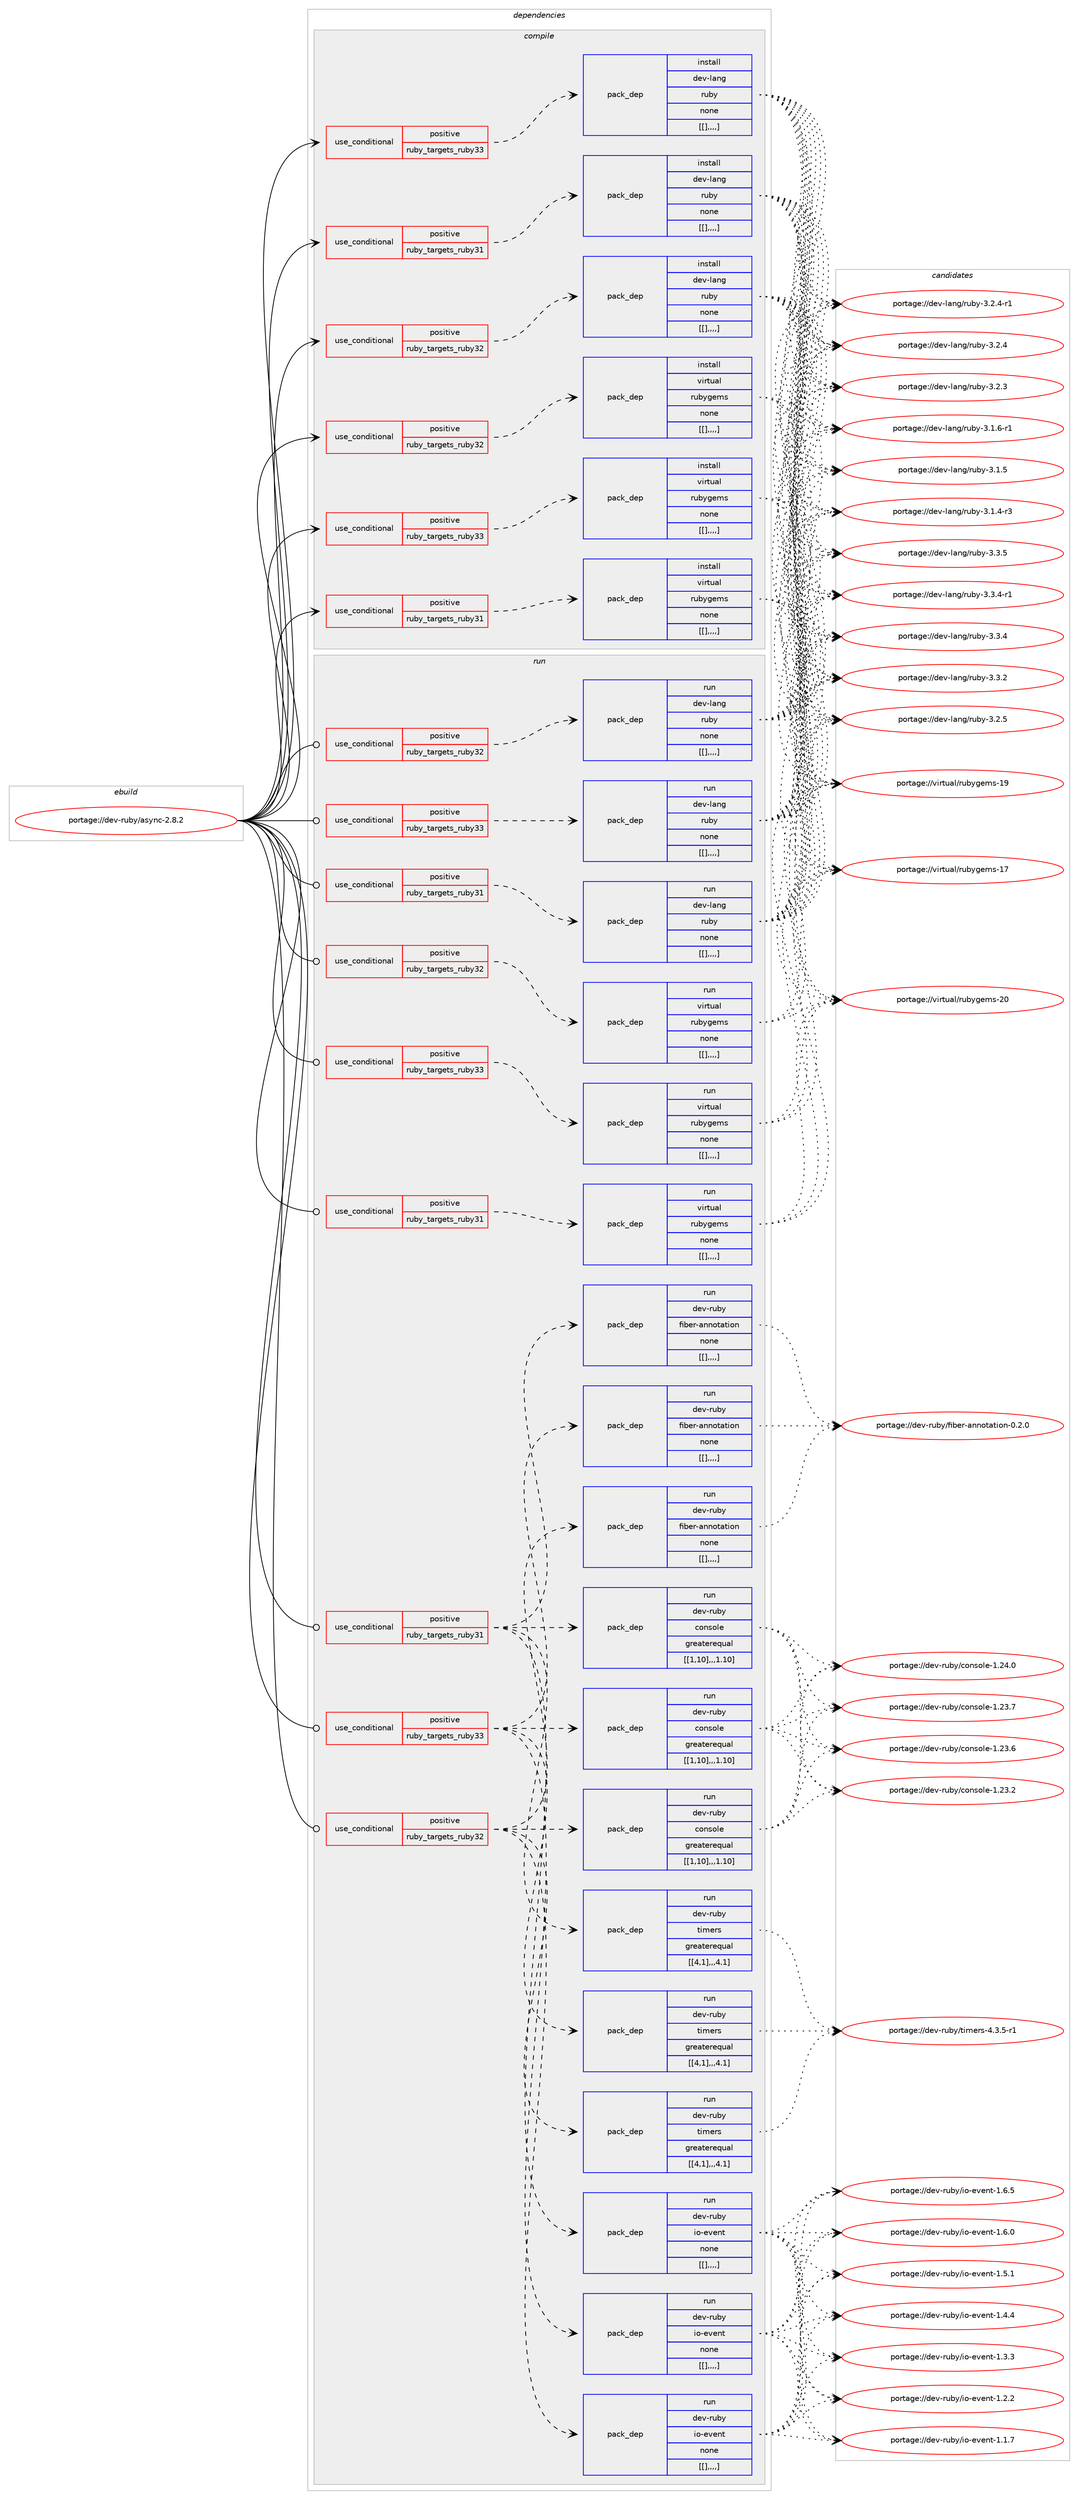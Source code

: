 digraph prolog {

# *************
# Graph options
# *************

newrank=true;
concentrate=true;
compound=true;
graph [rankdir=LR,fontname=Helvetica,fontsize=10,ranksep=1.5];#, ranksep=2.5, nodesep=0.2];
edge  [arrowhead=vee];
node  [fontname=Helvetica,fontsize=10];

# **********
# The ebuild
# **********

subgraph cluster_leftcol {
color=gray;
label=<<i>ebuild</i>>;
id [label="portage://dev-ruby/async-2.8.2", color=red, width=4, href="../dev-ruby/async-2.8.2.svg"];
}

# ****************
# The dependencies
# ****************

subgraph cluster_midcol {
color=gray;
label=<<i>dependencies</i>>;
subgraph cluster_compile {
fillcolor="#eeeeee";
style=filled;
label=<<i>compile</i>>;
subgraph cond45538 {
dependency179010 [label=<<TABLE BORDER="0" CELLBORDER="1" CELLSPACING="0" CELLPADDING="4"><TR><TD ROWSPAN="3" CELLPADDING="10">use_conditional</TD></TR><TR><TD>positive</TD></TR><TR><TD>ruby_targets_ruby31</TD></TR></TABLE>>, shape=none, color=red];
subgraph pack132188 {
dependency179011 [label=<<TABLE BORDER="0" CELLBORDER="1" CELLSPACING="0" CELLPADDING="4" WIDTH="220"><TR><TD ROWSPAN="6" CELLPADDING="30">pack_dep</TD></TR><TR><TD WIDTH="110">install</TD></TR><TR><TD>dev-lang</TD></TR><TR><TD>ruby</TD></TR><TR><TD>none</TD></TR><TR><TD>[[],,,,]</TD></TR></TABLE>>, shape=none, color=blue];
}
dependency179010:e -> dependency179011:w [weight=20,style="dashed",arrowhead="vee"];
}
id:e -> dependency179010:w [weight=20,style="solid",arrowhead="vee"];
subgraph cond45539 {
dependency179012 [label=<<TABLE BORDER="0" CELLBORDER="1" CELLSPACING="0" CELLPADDING="4"><TR><TD ROWSPAN="3" CELLPADDING="10">use_conditional</TD></TR><TR><TD>positive</TD></TR><TR><TD>ruby_targets_ruby31</TD></TR></TABLE>>, shape=none, color=red];
subgraph pack132189 {
dependency179013 [label=<<TABLE BORDER="0" CELLBORDER="1" CELLSPACING="0" CELLPADDING="4" WIDTH="220"><TR><TD ROWSPAN="6" CELLPADDING="30">pack_dep</TD></TR><TR><TD WIDTH="110">install</TD></TR><TR><TD>virtual</TD></TR><TR><TD>rubygems</TD></TR><TR><TD>none</TD></TR><TR><TD>[[],,,,]</TD></TR></TABLE>>, shape=none, color=blue];
}
dependency179012:e -> dependency179013:w [weight=20,style="dashed",arrowhead="vee"];
}
id:e -> dependency179012:w [weight=20,style="solid",arrowhead="vee"];
subgraph cond45540 {
dependency179014 [label=<<TABLE BORDER="0" CELLBORDER="1" CELLSPACING="0" CELLPADDING="4"><TR><TD ROWSPAN="3" CELLPADDING="10">use_conditional</TD></TR><TR><TD>positive</TD></TR><TR><TD>ruby_targets_ruby32</TD></TR></TABLE>>, shape=none, color=red];
subgraph pack132190 {
dependency179015 [label=<<TABLE BORDER="0" CELLBORDER="1" CELLSPACING="0" CELLPADDING="4" WIDTH="220"><TR><TD ROWSPAN="6" CELLPADDING="30">pack_dep</TD></TR><TR><TD WIDTH="110">install</TD></TR><TR><TD>dev-lang</TD></TR><TR><TD>ruby</TD></TR><TR><TD>none</TD></TR><TR><TD>[[],,,,]</TD></TR></TABLE>>, shape=none, color=blue];
}
dependency179014:e -> dependency179015:w [weight=20,style="dashed",arrowhead="vee"];
}
id:e -> dependency179014:w [weight=20,style="solid",arrowhead="vee"];
subgraph cond45541 {
dependency179016 [label=<<TABLE BORDER="0" CELLBORDER="1" CELLSPACING="0" CELLPADDING="4"><TR><TD ROWSPAN="3" CELLPADDING="10">use_conditional</TD></TR><TR><TD>positive</TD></TR><TR><TD>ruby_targets_ruby32</TD></TR></TABLE>>, shape=none, color=red];
subgraph pack132191 {
dependency179017 [label=<<TABLE BORDER="0" CELLBORDER="1" CELLSPACING="0" CELLPADDING="4" WIDTH="220"><TR><TD ROWSPAN="6" CELLPADDING="30">pack_dep</TD></TR><TR><TD WIDTH="110">install</TD></TR><TR><TD>virtual</TD></TR><TR><TD>rubygems</TD></TR><TR><TD>none</TD></TR><TR><TD>[[],,,,]</TD></TR></TABLE>>, shape=none, color=blue];
}
dependency179016:e -> dependency179017:w [weight=20,style="dashed",arrowhead="vee"];
}
id:e -> dependency179016:w [weight=20,style="solid",arrowhead="vee"];
subgraph cond45542 {
dependency179018 [label=<<TABLE BORDER="0" CELLBORDER="1" CELLSPACING="0" CELLPADDING="4"><TR><TD ROWSPAN="3" CELLPADDING="10">use_conditional</TD></TR><TR><TD>positive</TD></TR><TR><TD>ruby_targets_ruby33</TD></TR></TABLE>>, shape=none, color=red];
subgraph pack132192 {
dependency179019 [label=<<TABLE BORDER="0" CELLBORDER="1" CELLSPACING="0" CELLPADDING="4" WIDTH="220"><TR><TD ROWSPAN="6" CELLPADDING="30">pack_dep</TD></TR><TR><TD WIDTH="110">install</TD></TR><TR><TD>dev-lang</TD></TR><TR><TD>ruby</TD></TR><TR><TD>none</TD></TR><TR><TD>[[],,,,]</TD></TR></TABLE>>, shape=none, color=blue];
}
dependency179018:e -> dependency179019:w [weight=20,style="dashed",arrowhead="vee"];
}
id:e -> dependency179018:w [weight=20,style="solid",arrowhead="vee"];
subgraph cond45543 {
dependency179020 [label=<<TABLE BORDER="0" CELLBORDER="1" CELLSPACING="0" CELLPADDING="4"><TR><TD ROWSPAN="3" CELLPADDING="10">use_conditional</TD></TR><TR><TD>positive</TD></TR><TR><TD>ruby_targets_ruby33</TD></TR></TABLE>>, shape=none, color=red];
subgraph pack132193 {
dependency179021 [label=<<TABLE BORDER="0" CELLBORDER="1" CELLSPACING="0" CELLPADDING="4" WIDTH="220"><TR><TD ROWSPAN="6" CELLPADDING="30">pack_dep</TD></TR><TR><TD WIDTH="110">install</TD></TR><TR><TD>virtual</TD></TR><TR><TD>rubygems</TD></TR><TR><TD>none</TD></TR><TR><TD>[[],,,,]</TD></TR></TABLE>>, shape=none, color=blue];
}
dependency179020:e -> dependency179021:w [weight=20,style="dashed",arrowhead="vee"];
}
id:e -> dependency179020:w [weight=20,style="solid",arrowhead="vee"];
}
subgraph cluster_compileandrun {
fillcolor="#eeeeee";
style=filled;
label=<<i>compile and run</i>>;
}
subgraph cluster_run {
fillcolor="#eeeeee";
style=filled;
label=<<i>run</i>>;
subgraph cond45544 {
dependency179022 [label=<<TABLE BORDER="0" CELLBORDER="1" CELLSPACING="0" CELLPADDING="4"><TR><TD ROWSPAN="3" CELLPADDING="10">use_conditional</TD></TR><TR><TD>positive</TD></TR><TR><TD>ruby_targets_ruby31</TD></TR></TABLE>>, shape=none, color=red];
subgraph pack132194 {
dependency179023 [label=<<TABLE BORDER="0" CELLBORDER="1" CELLSPACING="0" CELLPADDING="4" WIDTH="220"><TR><TD ROWSPAN="6" CELLPADDING="30">pack_dep</TD></TR><TR><TD WIDTH="110">run</TD></TR><TR><TD>dev-lang</TD></TR><TR><TD>ruby</TD></TR><TR><TD>none</TD></TR><TR><TD>[[],,,,]</TD></TR></TABLE>>, shape=none, color=blue];
}
dependency179022:e -> dependency179023:w [weight=20,style="dashed",arrowhead="vee"];
}
id:e -> dependency179022:w [weight=20,style="solid",arrowhead="odot"];
subgraph cond45545 {
dependency179024 [label=<<TABLE BORDER="0" CELLBORDER="1" CELLSPACING="0" CELLPADDING="4"><TR><TD ROWSPAN="3" CELLPADDING="10">use_conditional</TD></TR><TR><TD>positive</TD></TR><TR><TD>ruby_targets_ruby31</TD></TR></TABLE>>, shape=none, color=red];
subgraph pack132195 {
dependency179025 [label=<<TABLE BORDER="0" CELLBORDER="1" CELLSPACING="0" CELLPADDING="4" WIDTH="220"><TR><TD ROWSPAN="6" CELLPADDING="30">pack_dep</TD></TR><TR><TD WIDTH="110">run</TD></TR><TR><TD>dev-ruby</TD></TR><TR><TD>console</TD></TR><TR><TD>greaterequal</TD></TR><TR><TD>[[1,10],,,1.10]</TD></TR></TABLE>>, shape=none, color=blue];
}
dependency179024:e -> dependency179025:w [weight=20,style="dashed",arrowhead="vee"];
subgraph pack132196 {
dependency179026 [label=<<TABLE BORDER="0" CELLBORDER="1" CELLSPACING="0" CELLPADDING="4" WIDTH="220"><TR><TD ROWSPAN="6" CELLPADDING="30">pack_dep</TD></TR><TR><TD WIDTH="110">run</TD></TR><TR><TD>dev-ruby</TD></TR><TR><TD>fiber-annotation</TD></TR><TR><TD>none</TD></TR><TR><TD>[[],,,,]</TD></TR></TABLE>>, shape=none, color=blue];
}
dependency179024:e -> dependency179026:w [weight=20,style="dashed",arrowhead="vee"];
subgraph pack132197 {
dependency179027 [label=<<TABLE BORDER="0" CELLBORDER="1" CELLSPACING="0" CELLPADDING="4" WIDTH="220"><TR><TD ROWSPAN="6" CELLPADDING="30">pack_dep</TD></TR><TR><TD WIDTH="110">run</TD></TR><TR><TD>dev-ruby</TD></TR><TR><TD>io-event</TD></TR><TR><TD>none</TD></TR><TR><TD>[[],,,,]</TD></TR></TABLE>>, shape=none, color=blue];
}
dependency179024:e -> dependency179027:w [weight=20,style="dashed",arrowhead="vee"];
subgraph pack132198 {
dependency179028 [label=<<TABLE BORDER="0" CELLBORDER="1" CELLSPACING="0" CELLPADDING="4" WIDTH="220"><TR><TD ROWSPAN="6" CELLPADDING="30">pack_dep</TD></TR><TR><TD WIDTH="110">run</TD></TR><TR><TD>dev-ruby</TD></TR><TR><TD>timers</TD></TR><TR><TD>greaterequal</TD></TR><TR><TD>[[4,1],,,4.1]</TD></TR></TABLE>>, shape=none, color=blue];
}
dependency179024:e -> dependency179028:w [weight=20,style="dashed",arrowhead="vee"];
}
id:e -> dependency179024:w [weight=20,style="solid",arrowhead="odot"];
subgraph cond45546 {
dependency179029 [label=<<TABLE BORDER="0" CELLBORDER="1" CELLSPACING="0" CELLPADDING="4"><TR><TD ROWSPAN="3" CELLPADDING="10">use_conditional</TD></TR><TR><TD>positive</TD></TR><TR><TD>ruby_targets_ruby31</TD></TR></TABLE>>, shape=none, color=red];
subgraph pack132199 {
dependency179030 [label=<<TABLE BORDER="0" CELLBORDER="1" CELLSPACING="0" CELLPADDING="4" WIDTH="220"><TR><TD ROWSPAN="6" CELLPADDING="30">pack_dep</TD></TR><TR><TD WIDTH="110">run</TD></TR><TR><TD>virtual</TD></TR><TR><TD>rubygems</TD></TR><TR><TD>none</TD></TR><TR><TD>[[],,,,]</TD></TR></TABLE>>, shape=none, color=blue];
}
dependency179029:e -> dependency179030:w [weight=20,style="dashed",arrowhead="vee"];
}
id:e -> dependency179029:w [weight=20,style="solid",arrowhead="odot"];
subgraph cond45547 {
dependency179031 [label=<<TABLE BORDER="0" CELLBORDER="1" CELLSPACING="0" CELLPADDING="4"><TR><TD ROWSPAN="3" CELLPADDING="10">use_conditional</TD></TR><TR><TD>positive</TD></TR><TR><TD>ruby_targets_ruby32</TD></TR></TABLE>>, shape=none, color=red];
subgraph pack132200 {
dependency179032 [label=<<TABLE BORDER="0" CELLBORDER="1" CELLSPACING="0" CELLPADDING="4" WIDTH="220"><TR><TD ROWSPAN="6" CELLPADDING="30">pack_dep</TD></TR><TR><TD WIDTH="110">run</TD></TR><TR><TD>dev-lang</TD></TR><TR><TD>ruby</TD></TR><TR><TD>none</TD></TR><TR><TD>[[],,,,]</TD></TR></TABLE>>, shape=none, color=blue];
}
dependency179031:e -> dependency179032:w [weight=20,style="dashed",arrowhead="vee"];
}
id:e -> dependency179031:w [weight=20,style="solid",arrowhead="odot"];
subgraph cond45548 {
dependency179033 [label=<<TABLE BORDER="0" CELLBORDER="1" CELLSPACING="0" CELLPADDING="4"><TR><TD ROWSPAN="3" CELLPADDING="10">use_conditional</TD></TR><TR><TD>positive</TD></TR><TR><TD>ruby_targets_ruby32</TD></TR></TABLE>>, shape=none, color=red];
subgraph pack132201 {
dependency179034 [label=<<TABLE BORDER="0" CELLBORDER="1" CELLSPACING="0" CELLPADDING="4" WIDTH="220"><TR><TD ROWSPAN="6" CELLPADDING="30">pack_dep</TD></TR><TR><TD WIDTH="110">run</TD></TR><TR><TD>dev-ruby</TD></TR><TR><TD>console</TD></TR><TR><TD>greaterequal</TD></TR><TR><TD>[[1,10],,,1.10]</TD></TR></TABLE>>, shape=none, color=blue];
}
dependency179033:e -> dependency179034:w [weight=20,style="dashed",arrowhead="vee"];
subgraph pack132202 {
dependency179035 [label=<<TABLE BORDER="0" CELLBORDER="1" CELLSPACING="0" CELLPADDING="4" WIDTH="220"><TR><TD ROWSPAN="6" CELLPADDING="30">pack_dep</TD></TR><TR><TD WIDTH="110">run</TD></TR><TR><TD>dev-ruby</TD></TR><TR><TD>fiber-annotation</TD></TR><TR><TD>none</TD></TR><TR><TD>[[],,,,]</TD></TR></TABLE>>, shape=none, color=blue];
}
dependency179033:e -> dependency179035:w [weight=20,style="dashed",arrowhead="vee"];
subgraph pack132203 {
dependency179036 [label=<<TABLE BORDER="0" CELLBORDER="1" CELLSPACING="0" CELLPADDING="4" WIDTH="220"><TR><TD ROWSPAN="6" CELLPADDING="30">pack_dep</TD></TR><TR><TD WIDTH="110">run</TD></TR><TR><TD>dev-ruby</TD></TR><TR><TD>io-event</TD></TR><TR><TD>none</TD></TR><TR><TD>[[],,,,]</TD></TR></TABLE>>, shape=none, color=blue];
}
dependency179033:e -> dependency179036:w [weight=20,style="dashed",arrowhead="vee"];
subgraph pack132204 {
dependency179037 [label=<<TABLE BORDER="0" CELLBORDER="1" CELLSPACING="0" CELLPADDING="4" WIDTH="220"><TR><TD ROWSPAN="6" CELLPADDING="30">pack_dep</TD></TR><TR><TD WIDTH="110">run</TD></TR><TR><TD>dev-ruby</TD></TR><TR><TD>timers</TD></TR><TR><TD>greaterequal</TD></TR><TR><TD>[[4,1],,,4.1]</TD></TR></TABLE>>, shape=none, color=blue];
}
dependency179033:e -> dependency179037:w [weight=20,style="dashed",arrowhead="vee"];
}
id:e -> dependency179033:w [weight=20,style="solid",arrowhead="odot"];
subgraph cond45549 {
dependency179038 [label=<<TABLE BORDER="0" CELLBORDER="1" CELLSPACING="0" CELLPADDING="4"><TR><TD ROWSPAN="3" CELLPADDING="10">use_conditional</TD></TR><TR><TD>positive</TD></TR><TR><TD>ruby_targets_ruby32</TD></TR></TABLE>>, shape=none, color=red];
subgraph pack132205 {
dependency179039 [label=<<TABLE BORDER="0" CELLBORDER="1" CELLSPACING="0" CELLPADDING="4" WIDTH="220"><TR><TD ROWSPAN="6" CELLPADDING="30">pack_dep</TD></TR><TR><TD WIDTH="110">run</TD></TR><TR><TD>virtual</TD></TR><TR><TD>rubygems</TD></TR><TR><TD>none</TD></TR><TR><TD>[[],,,,]</TD></TR></TABLE>>, shape=none, color=blue];
}
dependency179038:e -> dependency179039:w [weight=20,style="dashed",arrowhead="vee"];
}
id:e -> dependency179038:w [weight=20,style="solid",arrowhead="odot"];
subgraph cond45550 {
dependency179040 [label=<<TABLE BORDER="0" CELLBORDER="1" CELLSPACING="0" CELLPADDING="4"><TR><TD ROWSPAN="3" CELLPADDING="10">use_conditional</TD></TR><TR><TD>positive</TD></TR><TR><TD>ruby_targets_ruby33</TD></TR></TABLE>>, shape=none, color=red];
subgraph pack132206 {
dependency179041 [label=<<TABLE BORDER="0" CELLBORDER="1" CELLSPACING="0" CELLPADDING="4" WIDTH="220"><TR><TD ROWSPAN="6" CELLPADDING="30">pack_dep</TD></TR><TR><TD WIDTH="110">run</TD></TR><TR><TD>dev-lang</TD></TR><TR><TD>ruby</TD></TR><TR><TD>none</TD></TR><TR><TD>[[],,,,]</TD></TR></TABLE>>, shape=none, color=blue];
}
dependency179040:e -> dependency179041:w [weight=20,style="dashed",arrowhead="vee"];
}
id:e -> dependency179040:w [weight=20,style="solid",arrowhead="odot"];
subgraph cond45551 {
dependency179042 [label=<<TABLE BORDER="0" CELLBORDER="1" CELLSPACING="0" CELLPADDING="4"><TR><TD ROWSPAN="3" CELLPADDING="10">use_conditional</TD></TR><TR><TD>positive</TD></TR><TR><TD>ruby_targets_ruby33</TD></TR></TABLE>>, shape=none, color=red];
subgraph pack132207 {
dependency179043 [label=<<TABLE BORDER="0" CELLBORDER="1" CELLSPACING="0" CELLPADDING="4" WIDTH="220"><TR><TD ROWSPAN="6" CELLPADDING="30">pack_dep</TD></TR><TR><TD WIDTH="110">run</TD></TR><TR><TD>dev-ruby</TD></TR><TR><TD>console</TD></TR><TR><TD>greaterequal</TD></TR><TR><TD>[[1,10],,,1.10]</TD></TR></TABLE>>, shape=none, color=blue];
}
dependency179042:e -> dependency179043:w [weight=20,style="dashed",arrowhead="vee"];
subgraph pack132208 {
dependency179044 [label=<<TABLE BORDER="0" CELLBORDER="1" CELLSPACING="0" CELLPADDING="4" WIDTH="220"><TR><TD ROWSPAN="6" CELLPADDING="30">pack_dep</TD></TR><TR><TD WIDTH="110">run</TD></TR><TR><TD>dev-ruby</TD></TR><TR><TD>fiber-annotation</TD></TR><TR><TD>none</TD></TR><TR><TD>[[],,,,]</TD></TR></TABLE>>, shape=none, color=blue];
}
dependency179042:e -> dependency179044:w [weight=20,style="dashed",arrowhead="vee"];
subgraph pack132209 {
dependency179045 [label=<<TABLE BORDER="0" CELLBORDER="1" CELLSPACING="0" CELLPADDING="4" WIDTH="220"><TR><TD ROWSPAN="6" CELLPADDING="30">pack_dep</TD></TR><TR><TD WIDTH="110">run</TD></TR><TR><TD>dev-ruby</TD></TR><TR><TD>io-event</TD></TR><TR><TD>none</TD></TR><TR><TD>[[],,,,]</TD></TR></TABLE>>, shape=none, color=blue];
}
dependency179042:e -> dependency179045:w [weight=20,style="dashed",arrowhead="vee"];
subgraph pack132210 {
dependency179046 [label=<<TABLE BORDER="0" CELLBORDER="1" CELLSPACING="0" CELLPADDING="4" WIDTH="220"><TR><TD ROWSPAN="6" CELLPADDING="30">pack_dep</TD></TR><TR><TD WIDTH="110">run</TD></TR><TR><TD>dev-ruby</TD></TR><TR><TD>timers</TD></TR><TR><TD>greaterequal</TD></TR><TR><TD>[[4,1],,,4.1]</TD></TR></TABLE>>, shape=none, color=blue];
}
dependency179042:e -> dependency179046:w [weight=20,style="dashed",arrowhead="vee"];
}
id:e -> dependency179042:w [weight=20,style="solid",arrowhead="odot"];
subgraph cond45552 {
dependency179047 [label=<<TABLE BORDER="0" CELLBORDER="1" CELLSPACING="0" CELLPADDING="4"><TR><TD ROWSPAN="3" CELLPADDING="10">use_conditional</TD></TR><TR><TD>positive</TD></TR><TR><TD>ruby_targets_ruby33</TD></TR></TABLE>>, shape=none, color=red];
subgraph pack132211 {
dependency179048 [label=<<TABLE BORDER="0" CELLBORDER="1" CELLSPACING="0" CELLPADDING="4" WIDTH="220"><TR><TD ROWSPAN="6" CELLPADDING="30">pack_dep</TD></TR><TR><TD WIDTH="110">run</TD></TR><TR><TD>virtual</TD></TR><TR><TD>rubygems</TD></TR><TR><TD>none</TD></TR><TR><TD>[[],,,,]</TD></TR></TABLE>>, shape=none, color=blue];
}
dependency179047:e -> dependency179048:w [weight=20,style="dashed",arrowhead="vee"];
}
id:e -> dependency179047:w [weight=20,style="solid",arrowhead="odot"];
}
}

# **************
# The candidates
# **************

subgraph cluster_choices {
rank=same;
color=gray;
label=<<i>candidates</i>>;

subgraph choice132188 {
color=black;
nodesep=1;
choice10010111845108971101034711411798121455146514653 [label="portage://dev-lang/ruby-3.3.5", color=red, width=4,href="../dev-lang/ruby-3.3.5.svg"];
choice100101118451089711010347114117981214551465146524511449 [label="portage://dev-lang/ruby-3.3.4-r1", color=red, width=4,href="../dev-lang/ruby-3.3.4-r1.svg"];
choice10010111845108971101034711411798121455146514652 [label="portage://dev-lang/ruby-3.3.4", color=red, width=4,href="../dev-lang/ruby-3.3.4.svg"];
choice10010111845108971101034711411798121455146514650 [label="portage://dev-lang/ruby-3.3.2", color=red, width=4,href="../dev-lang/ruby-3.3.2.svg"];
choice10010111845108971101034711411798121455146504653 [label="portage://dev-lang/ruby-3.2.5", color=red, width=4,href="../dev-lang/ruby-3.2.5.svg"];
choice100101118451089711010347114117981214551465046524511449 [label="portage://dev-lang/ruby-3.2.4-r1", color=red, width=4,href="../dev-lang/ruby-3.2.4-r1.svg"];
choice10010111845108971101034711411798121455146504652 [label="portage://dev-lang/ruby-3.2.4", color=red, width=4,href="../dev-lang/ruby-3.2.4.svg"];
choice10010111845108971101034711411798121455146504651 [label="portage://dev-lang/ruby-3.2.3", color=red, width=4,href="../dev-lang/ruby-3.2.3.svg"];
choice100101118451089711010347114117981214551464946544511449 [label="portage://dev-lang/ruby-3.1.6-r1", color=red, width=4,href="../dev-lang/ruby-3.1.6-r1.svg"];
choice10010111845108971101034711411798121455146494653 [label="portage://dev-lang/ruby-3.1.5", color=red, width=4,href="../dev-lang/ruby-3.1.5.svg"];
choice100101118451089711010347114117981214551464946524511451 [label="portage://dev-lang/ruby-3.1.4-r3", color=red, width=4,href="../dev-lang/ruby-3.1.4-r3.svg"];
dependency179011:e -> choice10010111845108971101034711411798121455146514653:w [style=dotted,weight="100"];
dependency179011:e -> choice100101118451089711010347114117981214551465146524511449:w [style=dotted,weight="100"];
dependency179011:e -> choice10010111845108971101034711411798121455146514652:w [style=dotted,weight="100"];
dependency179011:e -> choice10010111845108971101034711411798121455146514650:w [style=dotted,weight="100"];
dependency179011:e -> choice10010111845108971101034711411798121455146504653:w [style=dotted,weight="100"];
dependency179011:e -> choice100101118451089711010347114117981214551465046524511449:w [style=dotted,weight="100"];
dependency179011:e -> choice10010111845108971101034711411798121455146504652:w [style=dotted,weight="100"];
dependency179011:e -> choice10010111845108971101034711411798121455146504651:w [style=dotted,weight="100"];
dependency179011:e -> choice100101118451089711010347114117981214551464946544511449:w [style=dotted,weight="100"];
dependency179011:e -> choice10010111845108971101034711411798121455146494653:w [style=dotted,weight="100"];
dependency179011:e -> choice100101118451089711010347114117981214551464946524511451:w [style=dotted,weight="100"];
}
subgraph choice132189 {
color=black;
nodesep=1;
choice118105114116117971084711411798121103101109115455048 [label="portage://virtual/rubygems-20", color=red, width=4,href="../virtual/rubygems-20.svg"];
choice118105114116117971084711411798121103101109115454957 [label="portage://virtual/rubygems-19", color=red, width=4,href="../virtual/rubygems-19.svg"];
choice118105114116117971084711411798121103101109115454955 [label="portage://virtual/rubygems-17", color=red, width=4,href="../virtual/rubygems-17.svg"];
dependency179013:e -> choice118105114116117971084711411798121103101109115455048:w [style=dotted,weight="100"];
dependency179013:e -> choice118105114116117971084711411798121103101109115454957:w [style=dotted,weight="100"];
dependency179013:e -> choice118105114116117971084711411798121103101109115454955:w [style=dotted,weight="100"];
}
subgraph choice132190 {
color=black;
nodesep=1;
choice10010111845108971101034711411798121455146514653 [label="portage://dev-lang/ruby-3.3.5", color=red, width=4,href="../dev-lang/ruby-3.3.5.svg"];
choice100101118451089711010347114117981214551465146524511449 [label="portage://dev-lang/ruby-3.3.4-r1", color=red, width=4,href="../dev-lang/ruby-3.3.4-r1.svg"];
choice10010111845108971101034711411798121455146514652 [label="portage://dev-lang/ruby-3.3.4", color=red, width=4,href="../dev-lang/ruby-3.3.4.svg"];
choice10010111845108971101034711411798121455146514650 [label="portage://dev-lang/ruby-3.3.2", color=red, width=4,href="../dev-lang/ruby-3.3.2.svg"];
choice10010111845108971101034711411798121455146504653 [label="portage://dev-lang/ruby-3.2.5", color=red, width=4,href="../dev-lang/ruby-3.2.5.svg"];
choice100101118451089711010347114117981214551465046524511449 [label="portage://dev-lang/ruby-3.2.4-r1", color=red, width=4,href="../dev-lang/ruby-3.2.4-r1.svg"];
choice10010111845108971101034711411798121455146504652 [label="portage://dev-lang/ruby-3.2.4", color=red, width=4,href="../dev-lang/ruby-3.2.4.svg"];
choice10010111845108971101034711411798121455146504651 [label="portage://dev-lang/ruby-3.2.3", color=red, width=4,href="../dev-lang/ruby-3.2.3.svg"];
choice100101118451089711010347114117981214551464946544511449 [label="portage://dev-lang/ruby-3.1.6-r1", color=red, width=4,href="../dev-lang/ruby-3.1.6-r1.svg"];
choice10010111845108971101034711411798121455146494653 [label="portage://dev-lang/ruby-3.1.5", color=red, width=4,href="../dev-lang/ruby-3.1.5.svg"];
choice100101118451089711010347114117981214551464946524511451 [label="portage://dev-lang/ruby-3.1.4-r3", color=red, width=4,href="../dev-lang/ruby-3.1.4-r3.svg"];
dependency179015:e -> choice10010111845108971101034711411798121455146514653:w [style=dotted,weight="100"];
dependency179015:e -> choice100101118451089711010347114117981214551465146524511449:w [style=dotted,weight="100"];
dependency179015:e -> choice10010111845108971101034711411798121455146514652:w [style=dotted,weight="100"];
dependency179015:e -> choice10010111845108971101034711411798121455146514650:w [style=dotted,weight="100"];
dependency179015:e -> choice10010111845108971101034711411798121455146504653:w [style=dotted,weight="100"];
dependency179015:e -> choice100101118451089711010347114117981214551465046524511449:w [style=dotted,weight="100"];
dependency179015:e -> choice10010111845108971101034711411798121455146504652:w [style=dotted,weight="100"];
dependency179015:e -> choice10010111845108971101034711411798121455146504651:w [style=dotted,weight="100"];
dependency179015:e -> choice100101118451089711010347114117981214551464946544511449:w [style=dotted,weight="100"];
dependency179015:e -> choice10010111845108971101034711411798121455146494653:w [style=dotted,weight="100"];
dependency179015:e -> choice100101118451089711010347114117981214551464946524511451:w [style=dotted,weight="100"];
}
subgraph choice132191 {
color=black;
nodesep=1;
choice118105114116117971084711411798121103101109115455048 [label="portage://virtual/rubygems-20", color=red, width=4,href="../virtual/rubygems-20.svg"];
choice118105114116117971084711411798121103101109115454957 [label="portage://virtual/rubygems-19", color=red, width=4,href="../virtual/rubygems-19.svg"];
choice118105114116117971084711411798121103101109115454955 [label="portage://virtual/rubygems-17", color=red, width=4,href="../virtual/rubygems-17.svg"];
dependency179017:e -> choice118105114116117971084711411798121103101109115455048:w [style=dotted,weight="100"];
dependency179017:e -> choice118105114116117971084711411798121103101109115454957:w [style=dotted,weight="100"];
dependency179017:e -> choice118105114116117971084711411798121103101109115454955:w [style=dotted,weight="100"];
}
subgraph choice132192 {
color=black;
nodesep=1;
choice10010111845108971101034711411798121455146514653 [label="portage://dev-lang/ruby-3.3.5", color=red, width=4,href="../dev-lang/ruby-3.3.5.svg"];
choice100101118451089711010347114117981214551465146524511449 [label="portage://dev-lang/ruby-3.3.4-r1", color=red, width=4,href="../dev-lang/ruby-3.3.4-r1.svg"];
choice10010111845108971101034711411798121455146514652 [label="portage://dev-lang/ruby-3.3.4", color=red, width=4,href="../dev-lang/ruby-3.3.4.svg"];
choice10010111845108971101034711411798121455146514650 [label="portage://dev-lang/ruby-3.3.2", color=red, width=4,href="../dev-lang/ruby-3.3.2.svg"];
choice10010111845108971101034711411798121455146504653 [label="portage://dev-lang/ruby-3.2.5", color=red, width=4,href="../dev-lang/ruby-3.2.5.svg"];
choice100101118451089711010347114117981214551465046524511449 [label="portage://dev-lang/ruby-3.2.4-r1", color=red, width=4,href="../dev-lang/ruby-3.2.4-r1.svg"];
choice10010111845108971101034711411798121455146504652 [label="portage://dev-lang/ruby-3.2.4", color=red, width=4,href="../dev-lang/ruby-3.2.4.svg"];
choice10010111845108971101034711411798121455146504651 [label="portage://dev-lang/ruby-3.2.3", color=red, width=4,href="../dev-lang/ruby-3.2.3.svg"];
choice100101118451089711010347114117981214551464946544511449 [label="portage://dev-lang/ruby-3.1.6-r1", color=red, width=4,href="../dev-lang/ruby-3.1.6-r1.svg"];
choice10010111845108971101034711411798121455146494653 [label="portage://dev-lang/ruby-3.1.5", color=red, width=4,href="../dev-lang/ruby-3.1.5.svg"];
choice100101118451089711010347114117981214551464946524511451 [label="portage://dev-lang/ruby-3.1.4-r3", color=red, width=4,href="../dev-lang/ruby-3.1.4-r3.svg"];
dependency179019:e -> choice10010111845108971101034711411798121455146514653:w [style=dotted,weight="100"];
dependency179019:e -> choice100101118451089711010347114117981214551465146524511449:w [style=dotted,weight="100"];
dependency179019:e -> choice10010111845108971101034711411798121455146514652:w [style=dotted,weight="100"];
dependency179019:e -> choice10010111845108971101034711411798121455146514650:w [style=dotted,weight="100"];
dependency179019:e -> choice10010111845108971101034711411798121455146504653:w [style=dotted,weight="100"];
dependency179019:e -> choice100101118451089711010347114117981214551465046524511449:w [style=dotted,weight="100"];
dependency179019:e -> choice10010111845108971101034711411798121455146504652:w [style=dotted,weight="100"];
dependency179019:e -> choice10010111845108971101034711411798121455146504651:w [style=dotted,weight="100"];
dependency179019:e -> choice100101118451089711010347114117981214551464946544511449:w [style=dotted,weight="100"];
dependency179019:e -> choice10010111845108971101034711411798121455146494653:w [style=dotted,weight="100"];
dependency179019:e -> choice100101118451089711010347114117981214551464946524511451:w [style=dotted,weight="100"];
}
subgraph choice132193 {
color=black;
nodesep=1;
choice118105114116117971084711411798121103101109115455048 [label="portage://virtual/rubygems-20", color=red, width=4,href="../virtual/rubygems-20.svg"];
choice118105114116117971084711411798121103101109115454957 [label="portage://virtual/rubygems-19", color=red, width=4,href="../virtual/rubygems-19.svg"];
choice118105114116117971084711411798121103101109115454955 [label="portage://virtual/rubygems-17", color=red, width=4,href="../virtual/rubygems-17.svg"];
dependency179021:e -> choice118105114116117971084711411798121103101109115455048:w [style=dotted,weight="100"];
dependency179021:e -> choice118105114116117971084711411798121103101109115454957:w [style=dotted,weight="100"];
dependency179021:e -> choice118105114116117971084711411798121103101109115454955:w [style=dotted,weight="100"];
}
subgraph choice132194 {
color=black;
nodesep=1;
choice10010111845108971101034711411798121455146514653 [label="portage://dev-lang/ruby-3.3.5", color=red, width=4,href="../dev-lang/ruby-3.3.5.svg"];
choice100101118451089711010347114117981214551465146524511449 [label="portage://dev-lang/ruby-3.3.4-r1", color=red, width=4,href="../dev-lang/ruby-3.3.4-r1.svg"];
choice10010111845108971101034711411798121455146514652 [label="portage://dev-lang/ruby-3.3.4", color=red, width=4,href="../dev-lang/ruby-3.3.4.svg"];
choice10010111845108971101034711411798121455146514650 [label="portage://dev-lang/ruby-3.3.2", color=red, width=4,href="../dev-lang/ruby-3.3.2.svg"];
choice10010111845108971101034711411798121455146504653 [label="portage://dev-lang/ruby-3.2.5", color=red, width=4,href="../dev-lang/ruby-3.2.5.svg"];
choice100101118451089711010347114117981214551465046524511449 [label="portage://dev-lang/ruby-3.2.4-r1", color=red, width=4,href="../dev-lang/ruby-3.2.4-r1.svg"];
choice10010111845108971101034711411798121455146504652 [label="portage://dev-lang/ruby-3.2.4", color=red, width=4,href="../dev-lang/ruby-3.2.4.svg"];
choice10010111845108971101034711411798121455146504651 [label="portage://dev-lang/ruby-3.2.3", color=red, width=4,href="../dev-lang/ruby-3.2.3.svg"];
choice100101118451089711010347114117981214551464946544511449 [label="portage://dev-lang/ruby-3.1.6-r1", color=red, width=4,href="../dev-lang/ruby-3.1.6-r1.svg"];
choice10010111845108971101034711411798121455146494653 [label="portage://dev-lang/ruby-3.1.5", color=red, width=4,href="../dev-lang/ruby-3.1.5.svg"];
choice100101118451089711010347114117981214551464946524511451 [label="portage://dev-lang/ruby-3.1.4-r3", color=red, width=4,href="../dev-lang/ruby-3.1.4-r3.svg"];
dependency179023:e -> choice10010111845108971101034711411798121455146514653:w [style=dotted,weight="100"];
dependency179023:e -> choice100101118451089711010347114117981214551465146524511449:w [style=dotted,weight="100"];
dependency179023:e -> choice10010111845108971101034711411798121455146514652:w [style=dotted,weight="100"];
dependency179023:e -> choice10010111845108971101034711411798121455146514650:w [style=dotted,weight="100"];
dependency179023:e -> choice10010111845108971101034711411798121455146504653:w [style=dotted,weight="100"];
dependency179023:e -> choice100101118451089711010347114117981214551465046524511449:w [style=dotted,weight="100"];
dependency179023:e -> choice10010111845108971101034711411798121455146504652:w [style=dotted,weight="100"];
dependency179023:e -> choice10010111845108971101034711411798121455146504651:w [style=dotted,weight="100"];
dependency179023:e -> choice100101118451089711010347114117981214551464946544511449:w [style=dotted,weight="100"];
dependency179023:e -> choice10010111845108971101034711411798121455146494653:w [style=dotted,weight="100"];
dependency179023:e -> choice100101118451089711010347114117981214551464946524511451:w [style=dotted,weight="100"];
}
subgraph choice132195 {
color=black;
nodesep=1;
choice1001011184511411798121479911111011511110810145494650524648 [label="portage://dev-ruby/console-1.24.0", color=red, width=4,href="../dev-ruby/console-1.24.0.svg"];
choice1001011184511411798121479911111011511110810145494650514655 [label="portage://dev-ruby/console-1.23.7", color=red, width=4,href="../dev-ruby/console-1.23.7.svg"];
choice1001011184511411798121479911111011511110810145494650514654 [label="portage://dev-ruby/console-1.23.6", color=red, width=4,href="../dev-ruby/console-1.23.6.svg"];
choice1001011184511411798121479911111011511110810145494650514650 [label="portage://dev-ruby/console-1.23.2", color=red, width=4,href="../dev-ruby/console-1.23.2.svg"];
dependency179025:e -> choice1001011184511411798121479911111011511110810145494650524648:w [style=dotted,weight="100"];
dependency179025:e -> choice1001011184511411798121479911111011511110810145494650514655:w [style=dotted,weight="100"];
dependency179025:e -> choice1001011184511411798121479911111011511110810145494650514654:w [style=dotted,weight="100"];
dependency179025:e -> choice1001011184511411798121479911111011511110810145494650514650:w [style=dotted,weight="100"];
}
subgraph choice132196 {
color=black;
nodesep=1;
choice10010111845114117981214710210598101114459711011011111697116105111110454846504648 [label="portage://dev-ruby/fiber-annotation-0.2.0", color=red, width=4,href="../dev-ruby/fiber-annotation-0.2.0.svg"];
dependency179026:e -> choice10010111845114117981214710210598101114459711011011111697116105111110454846504648:w [style=dotted,weight="100"];
}
subgraph choice132197 {
color=black;
nodesep=1;
choice10010111845114117981214710511145101118101110116454946544653 [label="portage://dev-ruby/io-event-1.6.5", color=red, width=4,href="../dev-ruby/io-event-1.6.5.svg"];
choice10010111845114117981214710511145101118101110116454946544648 [label="portage://dev-ruby/io-event-1.6.0", color=red, width=4,href="../dev-ruby/io-event-1.6.0.svg"];
choice10010111845114117981214710511145101118101110116454946534649 [label="portage://dev-ruby/io-event-1.5.1", color=red, width=4,href="../dev-ruby/io-event-1.5.1.svg"];
choice10010111845114117981214710511145101118101110116454946524652 [label="portage://dev-ruby/io-event-1.4.4", color=red, width=4,href="../dev-ruby/io-event-1.4.4.svg"];
choice10010111845114117981214710511145101118101110116454946514651 [label="portage://dev-ruby/io-event-1.3.3", color=red, width=4,href="../dev-ruby/io-event-1.3.3.svg"];
choice10010111845114117981214710511145101118101110116454946504650 [label="portage://dev-ruby/io-event-1.2.2", color=red, width=4,href="../dev-ruby/io-event-1.2.2.svg"];
choice10010111845114117981214710511145101118101110116454946494655 [label="portage://dev-ruby/io-event-1.1.7", color=red, width=4,href="../dev-ruby/io-event-1.1.7.svg"];
dependency179027:e -> choice10010111845114117981214710511145101118101110116454946544653:w [style=dotted,weight="100"];
dependency179027:e -> choice10010111845114117981214710511145101118101110116454946544648:w [style=dotted,weight="100"];
dependency179027:e -> choice10010111845114117981214710511145101118101110116454946534649:w [style=dotted,weight="100"];
dependency179027:e -> choice10010111845114117981214710511145101118101110116454946524652:w [style=dotted,weight="100"];
dependency179027:e -> choice10010111845114117981214710511145101118101110116454946514651:w [style=dotted,weight="100"];
dependency179027:e -> choice10010111845114117981214710511145101118101110116454946504650:w [style=dotted,weight="100"];
dependency179027:e -> choice10010111845114117981214710511145101118101110116454946494655:w [style=dotted,weight="100"];
}
subgraph choice132198 {
color=black;
nodesep=1;
choice1001011184511411798121471161051091011141154552465146534511449 [label="portage://dev-ruby/timers-4.3.5-r1", color=red, width=4,href="../dev-ruby/timers-4.3.5-r1.svg"];
dependency179028:e -> choice1001011184511411798121471161051091011141154552465146534511449:w [style=dotted,weight="100"];
}
subgraph choice132199 {
color=black;
nodesep=1;
choice118105114116117971084711411798121103101109115455048 [label="portage://virtual/rubygems-20", color=red, width=4,href="../virtual/rubygems-20.svg"];
choice118105114116117971084711411798121103101109115454957 [label="portage://virtual/rubygems-19", color=red, width=4,href="../virtual/rubygems-19.svg"];
choice118105114116117971084711411798121103101109115454955 [label="portage://virtual/rubygems-17", color=red, width=4,href="../virtual/rubygems-17.svg"];
dependency179030:e -> choice118105114116117971084711411798121103101109115455048:w [style=dotted,weight="100"];
dependency179030:e -> choice118105114116117971084711411798121103101109115454957:w [style=dotted,weight="100"];
dependency179030:e -> choice118105114116117971084711411798121103101109115454955:w [style=dotted,weight="100"];
}
subgraph choice132200 {
color=black;
nodesep=1;
choice10010111845108971101034711411798121455146514653 [label="portage://dev-lang/ruby-3.3.5", color=red, width=4,href="../dev-lang/ruby-3.3.5.svg"];
choice100101118451089711010347114117981214551465146524511449 [label="portage://dev-lang/ruby-3.3.4-r1", color=red, width=4,href="../dev-lang/ruby-3.3.4-r1.svg"];
choice10010111845108971101034711411798121455146514652 [label="portage://dev-lang/ruby-3.3.4", color=red, width=4,href="../dev-lang/ruby-3.3.4.svg"];
choice10010111845108971101034711411798121455146514650 [label="portage://dev-lang/ruby-3.3.2", color=red, width=4,href="../dev-lang/ruby-3.3.2.svg"];
choice10010111845108971101034711411798121455146504653 [label="portage://dev-lang/ruby-3.2.5", color=red, width=4,href="../dev-lang/ruby-3.2.5.svg"];
choice100101118451089711010347114117981214551465046524511449 [label="portage://dev-lang/ruby-3.2.4-r1", color=red, width=4,href="../dev-lang/ruby-3.2.4-r1.svg"];
choice10010111845108971101034711411798121455146504652 [label="portage://dev-lang/ruby-3.2.4", color=red, width=4,href="../dev-lang/ruby-3.2.4.svg"];
choice10010111845108971101034711411798121455146504651 [label="portage://dev-lang/ruby-3.2.3", color=red, width=4,href="../dev-lang/ruby-3.2.3.svg"];
choice100101118451089711010347114117981214551464946544511449 [label="portage://dev-lang/ruby-3.1.6-r1", color=red, width=4,href="../dev-lang/ruby-3.1.6-r1.svg"];
choice10010111845108971101034711411798121455146494653 [label="portage://dev-lang/ruby-3.1.5", color=red, width=4,href="../dev-lang/ruby-3.1.5.svg"];
choice100101118451089711010347114117981214551464946524511451 [label="portage://dev-lang/ruby-3.1.4-r3", color=red, width=4,href="../dev-lang/ruby-3.1.4-r3.svg"];
dependency179032:e -> choice10010111845108971101034711411798121455146514653:w [style=dotted,weight="100"];
dependency179032:e -> choice100101118451089711010347114117981214551465146524511449:w [style=dotted,weight="100"];
dependency179032:e -> choice10010111845108971101034711411798121455146514652:w [style=dotted,weight="100"];
dependency179032:e -> choice10010111845108971101034711411798121455146514650:w [style=dotted,weight="100"];
dependency179032:e -> choice10010111845108971101034711411798121455146504653:w [style=dotted,weight="100"];
dependency179032:e -> choice100101118451089711010347114117981214551465046524511449:w [style=dotted,weight="100"];
dependency179032:e -> choice10010111845108971101034711411798121455146504652:w [style=dotted,weight="100"];
dependency179032:e -> choice10010111845108971101034711411798121455146504651:w [style=dotted,weight="100"];
dependency179032:e -> choice100101118451089711010347114117981214551464946544511449:w [style=dotted,weight="100"];
dependency179032:e -> choice10010111845108971101034711411798121455146494653:w [style=dotted,weight="100"];
dependency179032:e -> choice100101118451089711010347114117981214551464946524511451:w [style=dotted,weight="100"];
}
subgraph choice132201 {
color=black;
nodesep=1;
choice1001011184511411798121479911111011511110810145494650524648 [label="portage://dev-ruby/console-1.24.0", color=red, width=4,href="../dev-ruby/console-1.24.0.svg"];
choice1001011184511411798121479911111011511110810145494650514655 [label="portage://dev-ruby/console-1.23.7", color=red, width=4,href="../dev-ruby/console-1.23.7.svg"];
choice1001011184511411798121479911111011511110810145494650514654 [label="portage://dev-ruby/console-1.23.6", color=red, width=4,href="../dev-ruby/console-1.23.6.svg"];
choice1001011184511411798121479911111011511110810145494650514650 [label="portage://dev-ruby/console-1.23.2", color=red, width=4,href="../dev-ruby/console-1.23.2.svg"];
dependency179034:e -> choice1001011184511411798121479911111011511110810145494650524648:w [style=dotted,weight="100"];
dependency179034:e -> choice1001011184511411798121479911111011511110810145494650514655:w [style=dotted,weight="100"];
dependency179034:e -> choice1001011184511411798121479911111011511110810145494650514654:w [style=dotted,weight="100"];
dependency179034:e -> choice1001011184511411798121479911111011511110810145494650514650:w [style=dotted,weight="100"];
}
subgraph choice132202 {
color=black;
nodesep=1;
choice10010111845114117981214710210598101114459711011011111697116105111110454846504648 [label="portage://dev-ruby/fiber-annotation-0.2.0", color=red, width=4,href="../dev-ruby/fiber-annotation-0.2.0.svg"];
dependency179035:e -> choice10010111845114117981214710210598101114459711011011111697116105111110454846504648:w [style=dotted,weight="100"];
}
subgraph choice132203 {
color=black;
nodesep=1;
choice10010111845114117981214710511145101118101110116454946544653 [label="portage://dev-ruby/io-event-1.6.5", color=red, width=4,href="../dev-ruby/io-event-1.6.5.svg"];
choice10010111845114117981214710511145101118101110116454946544648 [label="portage://dev-ruby/io-event-1.6.0", color=red, width=4,href="../dev-ruby/io-event-1.6.0.svg"];
choice10010111845114117981214710511145101118101110116454946534649 [label="portage://dev-ruby/io-event-1.5.1", color=red, width=4,href="../dev-ruby/io-event-1.5.1.svg"];
choice10010111845114117981214710511145101118101110116454946524652 [label="portage://dev-ruby/io-event-1.4.4", color=red, width=4,href="../dev-ruby/io-event-1.4.4.svg"];
choice10010111845114117981214710511145101118101110116454946514651 [label="portage://dev-ruby/io-event-1.3.3", color=red, width=4,href="../dev-ruby/io-event-1.3.3.svg"];
choice10010111845114117981214710511145101118101110116454946504650 [label="portage://dev-ruby/io-event-1.2.2", color=red, width=4,href="../dev-ruby/io-event-1.2.2.svg"];
choice10010111845114117981214710511145101118101110116454946494655 [label="portage://dev-ruby/io-event-1.1.7", color=red, width=4,href="../dev-ruby/io-event-1.1.7.svg"];
dependency179036:e -> choice10010111845114117981214710511145101118101110116454946544653:w [style=dotted,weight="100"];
dependency179036:e -> choice10010111845114117981214710511145101118101110116454946544648:w [style=dotted,weight="100"];
dependency179036:e -> choice10010111845114117981214710511145101118101110116454946534649:w [style=dotted,weight="100"];
dependency179036:e -> choice10010111845114117981214710511145101118101110116454946524652:w [style=dotted,weight="100"];
dependency179036:e -> choice10010111845114117981214710511145101118101110116454946514651:w [style=dotted,weight="100"];
dependency179036:e -> choice10010111845114117981214710511145101118101110116454946504650:w [style=dotted,weight="100"];
dependency179036:e -> choice10010111845114117981214710511145101118101110116454946494655:w [style=dotted,weight="100"];
}
subgraph choice132204 {
color=black;
nodesep=1;
choice1001011184511411798121471161051091011141154552465146534511449 [label="portage://dev-ruby/timers-4.3.5-r1", color=red, width=4,href="../dev-ruby/timers-4.3.5-r1.svg"];
dependency179037:e -> choice1001011184511411798121471161051091011141154552465146534511449:w [style=dotted,weight="100"];
}
subgraph choice132205 {
color=black;
nodesep=1;
choice118105114116117971084711411798121103101109115455048 [label="portage://virtual/rubygems-20", color=red, width=4,href="../virtual/rubygems-20.svg"];
choice118105114116117971084711411798121103101109115454957 [label="portage://virtual/rubygems-19", color=red, width=4,href="../virtual/rubygems-19.svg"];
choice118105114116117971084711411798121103101109115454955 [label="portage://virtual/rubygems-17", color=red, width=4,href="../virtual/rubygems-17.svg"];
dependency179039:e -> choice118105114116117971084711411798121103101109115455048:w [style=dotted,weight="100"];
dependency179039:e -> choice118105114116117971084711411798121103101109115454957:w [style=dotted,weight="100"];
dependency179039:e -> choice118105114116117971084711411798121103101109115454955:w [style=dotted,weight="100"];
}
subgraph choice132206 {
color=black;
nodesep=1;
choice10010111845108971101034711411798121455146514653 [label="portage://dev-lang/ruby-3.3.5", color=red, width=4,href="../dev-lang/ruby-3.3.5.svg"];
choice100101118451089711010347114117981214551465146524511449 [label="portage://dev-lang/ruby-3.3.4-r1", color=red, width=4,href="../dev-lang/ruby-3.3.4-r1.svg"];
choice10010111845108971101034711411798121455146514652 [label="portage://dev-lang/ruby-3.3.4", color=red, width=4,href="../dev-lang/ruby-3.3.4.svg"];
choice10010111845108971101034711411798121455146514650 [label="portage://dev-lang/ruby-3.3.2", color=red, width=4,href="../dev-lang/ruby-3.3.2.svg"];
choice10010111845108971101034711411798121455146504653 [label="portage://dev-lang/ruby-3.2.5", color=red, width=4,href="../dev-lang/ruby-3.2.5.svg"];
choice100101118451089711010347114117981214551465046524511449 [label="portage://dev-lang/ruby-3.2.4-r1", color=red, width=4,href="../dev-lang/ruby-3.2.4-r1.svg"];
choice10010111845108971101034711411798121455146504652 [label="portage://dev-lang/ruby-3.2.4", color=red, width=4,href="../dev-lang/ruby-3.2.4.svg"];
choice10010111845108971101034711411798121455146504651 [label="portage://dev-lang/ruby-3.2.3", color=red, width=4,href="../dev-lang/ruby-3.2.3.svg"];
choice100101118451089711010347114117981214551464946544511449 [label="portage://dev-lang/ruby-3.1.6-r1", color=red, width=4,href="../dev-lang/ruby-3.1.6-r1.svg"];
choice10010111845108971101034711411798121455146494653 [label="portage://dev-lang/ruby-3.1.5", color=red, width=4,href="../dev-lang/ruby-3.1.5.svg"];
choice100101118451089711010347114117981214551464946524511451 [label="portage://dev-lang/ruby-3.1.4-r3", color=red, width=4,href="../dev-lang/ruby-3.1.4-r3.svg"];
dependency179041:e -> choice10010111845108971101034711411798121455146514653:w [style=dotted,weight="100"];
dependency179041:e -> choice100101118451089711010347114117981214551465146524511449:w [style=dotted,weight="100"];
dependency179041:e -> choice10010111845108971101034711411798121455146514652:w [style=dotted,weight="100"];
dependency179041:e -> choice10010111845108971101034711411798121455146514650:w [style=dotted,weight="100"];
dependency179041:e -> choice10010111845108971101034711411798121455146504653:w [style=dotted,weight="100"];
dependency179041:e -> choice100101118451089711010347114117981214551465046524511449:w [style=dotted,weight="100"];
dependency179041:e -> choice10010111845108971101034711411798121455146504652:w [style=dotted,weight="100"];
dependency179041:e -> choice10010111845108971101034711411798121455146504651:w [style=dotted,weight="100"];
dependency179041:e -> choice100101118451089711010347114117981214551464946544511449:w [style=dotted,weight="100"];
dependency179041:e -> choice10010111845108971101034711411798121455146494653:w [style=dotted,weight="100"];
dependency179041:e -> choice100101118451089711010347114117981214551464946524511451:w [style=dotted,weight="100"];
}
subgraph choice132207 {
color=black;
nodesep=1;
choice1001011184511411798121479911111011511110810145494650524648 [label="portage://dev-ruby/console-1.24.0", color=red, width=4,href="../dev-ruby/console-1.24.0.svg"];
choice1001011184511411798121479911111011511110810145494650514655 [label="portage://dev-ruby/console-1.23.7", color=red, width=4,href="../dev-ruby/console-1.23.7.svg"];
choice1001011184511411798121479911111011511110810145494650514654 [label="portage://dev-ruby/console-1.23.6", color=red, width=4,href="../dev-ruby/console-1.23.6.svg"];
choice1001011184511411798121479911111011511110810145494650514650 [label="portage://dev-ruby/console-1.23.2", color=red, width=4,href="../dev-ruby/console-1.23.2.svg"];
dependency179043:e -> choice1001011184511411798121479911111011511110810145494650524648:w [style=dotted,weight="100"];
dependency179043:e -> choice1001011184511411798121479911111011511110810145494650514655:w [style=dotted,weight="100"];
dependency179043:e -> choice1001011184511411798121479911111011511110810145494650514654:w [style=dotted,weight="100"];
dependency179043:e -> choice1001011184511411798121479911111011511110810145494650514650:w [style=dotted,weight="100"];
}
subgraph choice132208 {
color=black;
nodesep=1;
choice10010111845114117981214710210598101114459711011011111697116105111110454846504648 [label="portage://dev-ruby/fiber-annotation-0.2.0", color=red, width=4,href="../dev-ruby/fiber-annotation-0.2.0.svg"];
dependency179044:e -> choice10010111845114117981214710210598101114459711011011111697116105111110454846504648:w [style=dotted,weight="100"];
}
subgraph choice132209 {
color=black;
nodesep=1;
choice10010111845114117981214710511145101118101110116454946544653 [label="portage://dev-ruby/io-event-1.6.5", color=red, width=4,href="../dev-ruby/io-event-1.6.5.svg"];
choice10010111845114117981214710511145101118101110116454946544648 [label="portage://dev-ruby/io-event-1.6.0", color=red, width=4,href="../dev-ruby/io-event-1.6.0.svg"];
choice10010111845114117981214710511145101118101110116454946534649 [label="portage://dev-ruby/io-event-1.5.1", color=red, width=4,href="../dev-ruby/io-event-1.5.1.svg"];
choice10010111845114117981214710511145101118101110116454946524652 [label="portage://dev-ruby/io-event-1.4.4", color=red, width=4,href="../dev-ruby/io-event-1.4.4.svg"];
choice10010111845114117981214710511145101118101110116454946514651 [label="portage://dev-ruby/io-event-1.3.3", color=red, width=4,href="../dev-ruby/io-event-1.3.3.svg"];
choice10010111845114117981214710511145101118101110116454946504650 [label="portage://dev-ruby/io-event-1.2.2", color=red, width=4,href="../dev-ruby/io-event-1.2.2.svg"];
choice10010111845114117981214710511145101118101110116454946494655 [label="portage://dev-ruby/io-event-1.1.7", color=red, width=4,href="../dev-ruby/io-event-1.1.7.svg"];
dependency179045:e -> choice10010111845114117981214710511145101118101110116454946544653:w [style=dotted,weight="100"];
dependency179045:e -> choice10010111845114117981214710511145101118101110116454946544648:w [style=dotted,weight="100"];
dependency179045:e -> choice10010111845114117981214710511145101118101110116454946534649:w [style=dotted,weight="100"];
dependency179045:e -> choice10010111845114117981214710511145101118101110116454946524652:w [style=dotted,weight="100"];
dependency179045:e -> choice10010111845114117981214710511145101118101110116454946514651:w [style=dotted,weight="100"];
dependency179045:e -> choice10010111845114117981214710511145101118101110116454946504650:w [style=dotted,weight="100"];
dependency179045:e -> choice10010111845114117981214710511145101118101110116454946494655:w [style=dotted,weight="100"];
}
subgraph choice132210 {
color=black;
nodesep=1;
choice1001011184511411798121471161051091011141154552465146534511449 [label="portage://dev-ruby/timers-4.3.5-r1", color=red, width=4,href="../dev-ruby/timers-4.3.5-r1.svg"];
dependency179046:e -> choice1001011184511411798121471161051091011141154552465146534511449:w [style=dotted,weight="100"];
}
subgraph choice132211 {
color=black;
nodesep=1;
choice118105114116117971084711411798121103101109115455048 [label="portage://virtual/rubygems-20", color=red, width=4,href="../virtual/rubygems-20.svg"];
choice118105114116117971084711411798121103101109115454957 [label="portage://virtual/rubygems-19", color=red, width=4,href="../virtual/rubygems-19.svg"];
choice118105114116117971084711411798121103101109115454955 [label="portage://virtual/rubygems-17", color=red, width=4,href="../virtual/rubygems-17.svg"];
dependency179048:e -> choice118105114116117971084711411798121103101109115455048:w [style=dotted,weight="100"];
dependency179048:e -> choice118105114116117971084711411798121103101109115454957:w [style=dotted,weight="100"];
dependency179048:e -> choice118105114116117971084711411798121103101109115454955:w [style=dotted,weight="100"];
}
}

}
